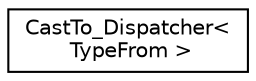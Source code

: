 digraph "Graphical Class Hierarchy"
{
  edge [fontname="Helvetica",fontsize="10",labelfontname="Helvetica",labelfontsize="10"];
  node [fontname="Helvetica",fontsize="10",shape=record];
  rankdir="LR";
  Node0 [label="CastTo_Dispatcher\<\l TypeFrom \>",height=0.2,width=0.4,color="black", fillcolor="white", style="filled",URL="$structCastTo__Dispatcher.html"];
}
